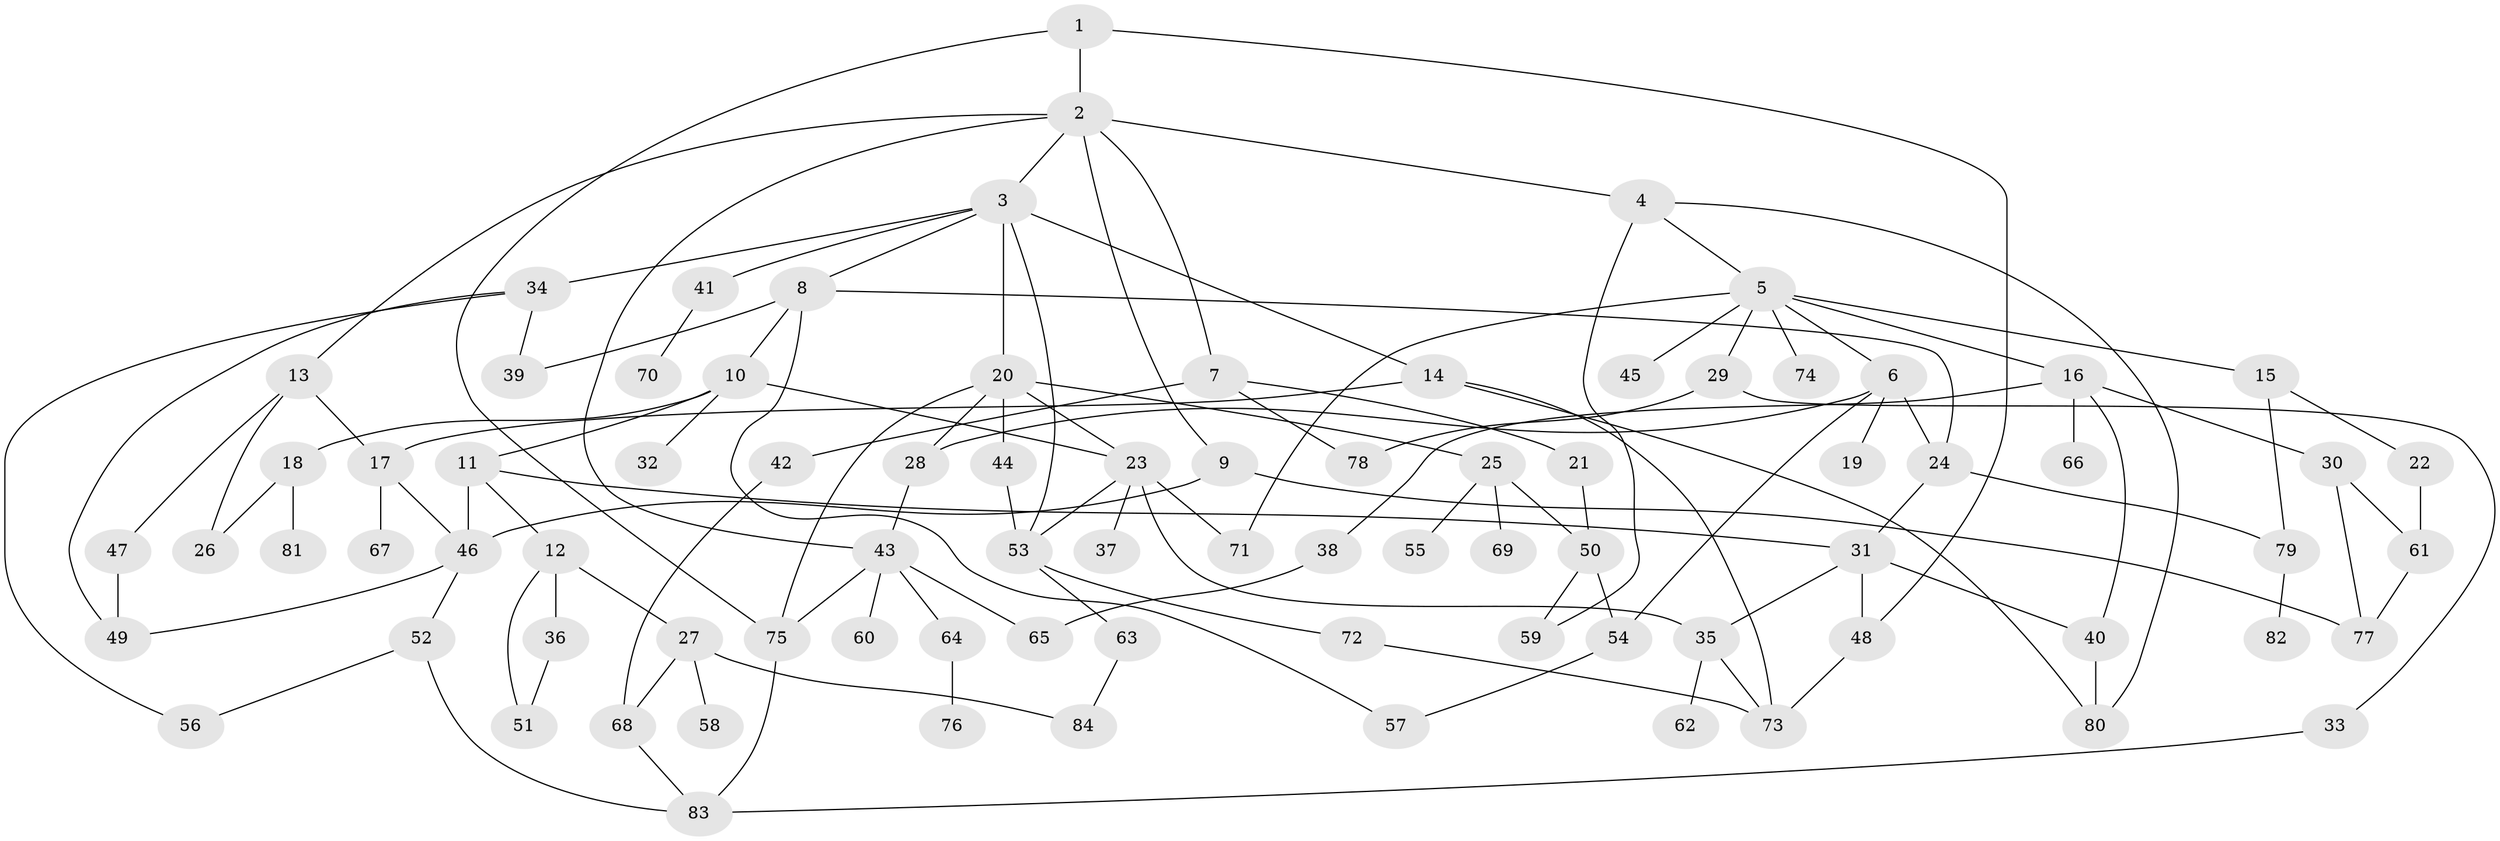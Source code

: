 // Generated by graph-tools (version 1.1) at 2025/34/03/09/25 02:34:04]
// undirected, 84 vertices, 125 edges
graph export_dot {
graph [start="1"]
  node [color=gray90,style=filled];
  1;
  2;
  3;
  4;
  5;
  6;
  7;
  8;
  9;
  10;
  11;
  12;
  13;
  14;
  15;
  16;
  17;
  18;
  19;
  20;
  21;
  22;
  23;
  24;
  25;
  26;
  27;
  28;
  29;
  30;
  31;
  32;
  33;
  34;
  35;
  36;
  37;
  38;
  39;
  40;
  41;
  42;
  43;
  44;
  45;
  46;
  47;
  48;
  49;
  50;
  51;
  52;
  53;
  54;
  55;
  56;
  57;
  58;
  59;
  60;
  61;
  62;
  63;
  64;
  65;
  66;
  67;
  68;
  69;
  70;
  71;
  72;
  73;
  74;
  75;
  76;
  77;
  78;
  79;
  80;
  81;
  82;
  83;
  84;
  1 -- 2;
  1 -- 75;
  1 -- 48;
  2 -- 3;
  2 -- 4;
  2 -- 7;
  2 -- 9;
  2 -- 13;
  2 -- 43;
  3 -- 8;
  3 -- 14;
  3 -- 20;
  3 -- 34;
  3 -- 41;
  3 -- 53;
  4 -- 5;
  4 -- 59;
  4 -- 80;
  5 -- 6;
  5 -- 15;
  5 -- 16;
  5 -- 29;
  5 -- 45;
  5 -- 74;
  5 -- 71;
  6 -- 19;
  6 -- 24;
  6 -- 28;
  6 -- 54;
  7 -- 21;
  7 -- 42;
  7 -- 78;
  8 -- 10;
  8 -- 57;
  8 -- 24;
  8 -- 39;
  9 -- 46;
  9 -- 77;
  10 -- 11;
  10 -- 18;
  10 -- 23;
  10 -- 32;
  11 -- 12;
  11 -- 46;
  11 -- 31;
  12 -- 27;
  12 -- 36;
  12 -- 51;
  13 -- 17;
  13 -- 47;
  13 -- 26;
  14 -- 80;
  14 -- 17;
  14 -- 73;
  15 -- 22;
  15 -- 79;
  16 -- 30;
  16 -- 38;
  16 -- 66;
  16 -- 40;
  17 -- 67;
  17 -- 46;
  18 -- 26;
  18 -- 81;
  20 -- 25;
  20 -- 44;
  20 -- 28;
  20 -- 23;
  20 -- 75;
  21 -- 50;
  22 -- 61;
  23 -- 37;
  23 -- 71;
  23 -- 35;
  23 -- 53;
  24 -- 31;
  24 -- 79;
  25 -- 50;
  25 -- 55;
  25 -- 69;
  27 -- 58;
  27 -- 84;
  27 -- 68;
  28 -- 43;
  29 -- 33;
  29 -- 78;
  30 -- 61;
  30 -- 77;
  31 -- 35;
  31 -- 40;
  31 -- 48;
  33 -- 83;
  34 -- 39;
  34 -- 49;
  34 -- 56;
  35 -- 62;
  35 -- 73;
  36 -- 51;
  38 -- 65;
  40 -- 80;
  41 -- 70;
  42 -- 68;
  43 -- 60;
  43 -- 64;
  43 -- 75;
  43 -- 65;
  44 -- 53;
  46 -- 52;
  46 -- 49;
  47 -- 49;
  48 -- 73;
  50 -- 59;
  50 -- 54;
  52 -- 83;
  52 -- 56;
  53 -- 63;
  53 -- 72;
  54 -- 57;
  61 -- 77;
  63 -- 84;
  64 -- 76;
  68 -- 83;
  72 -- 73;
  75 -- 83;
  79 -- 82;
}
